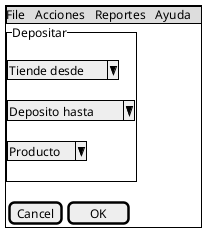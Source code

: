 @startsalt
{+
{* File | Acciones | Reportes | Ayuda }
 {^"Depositar"
.
  ^Tiende desde^ 
.
  ^Deposito hasta^ 
.
  ^Producto^ 
.
}

{[Cancel] | [  OK   ]}

}
@endsalt